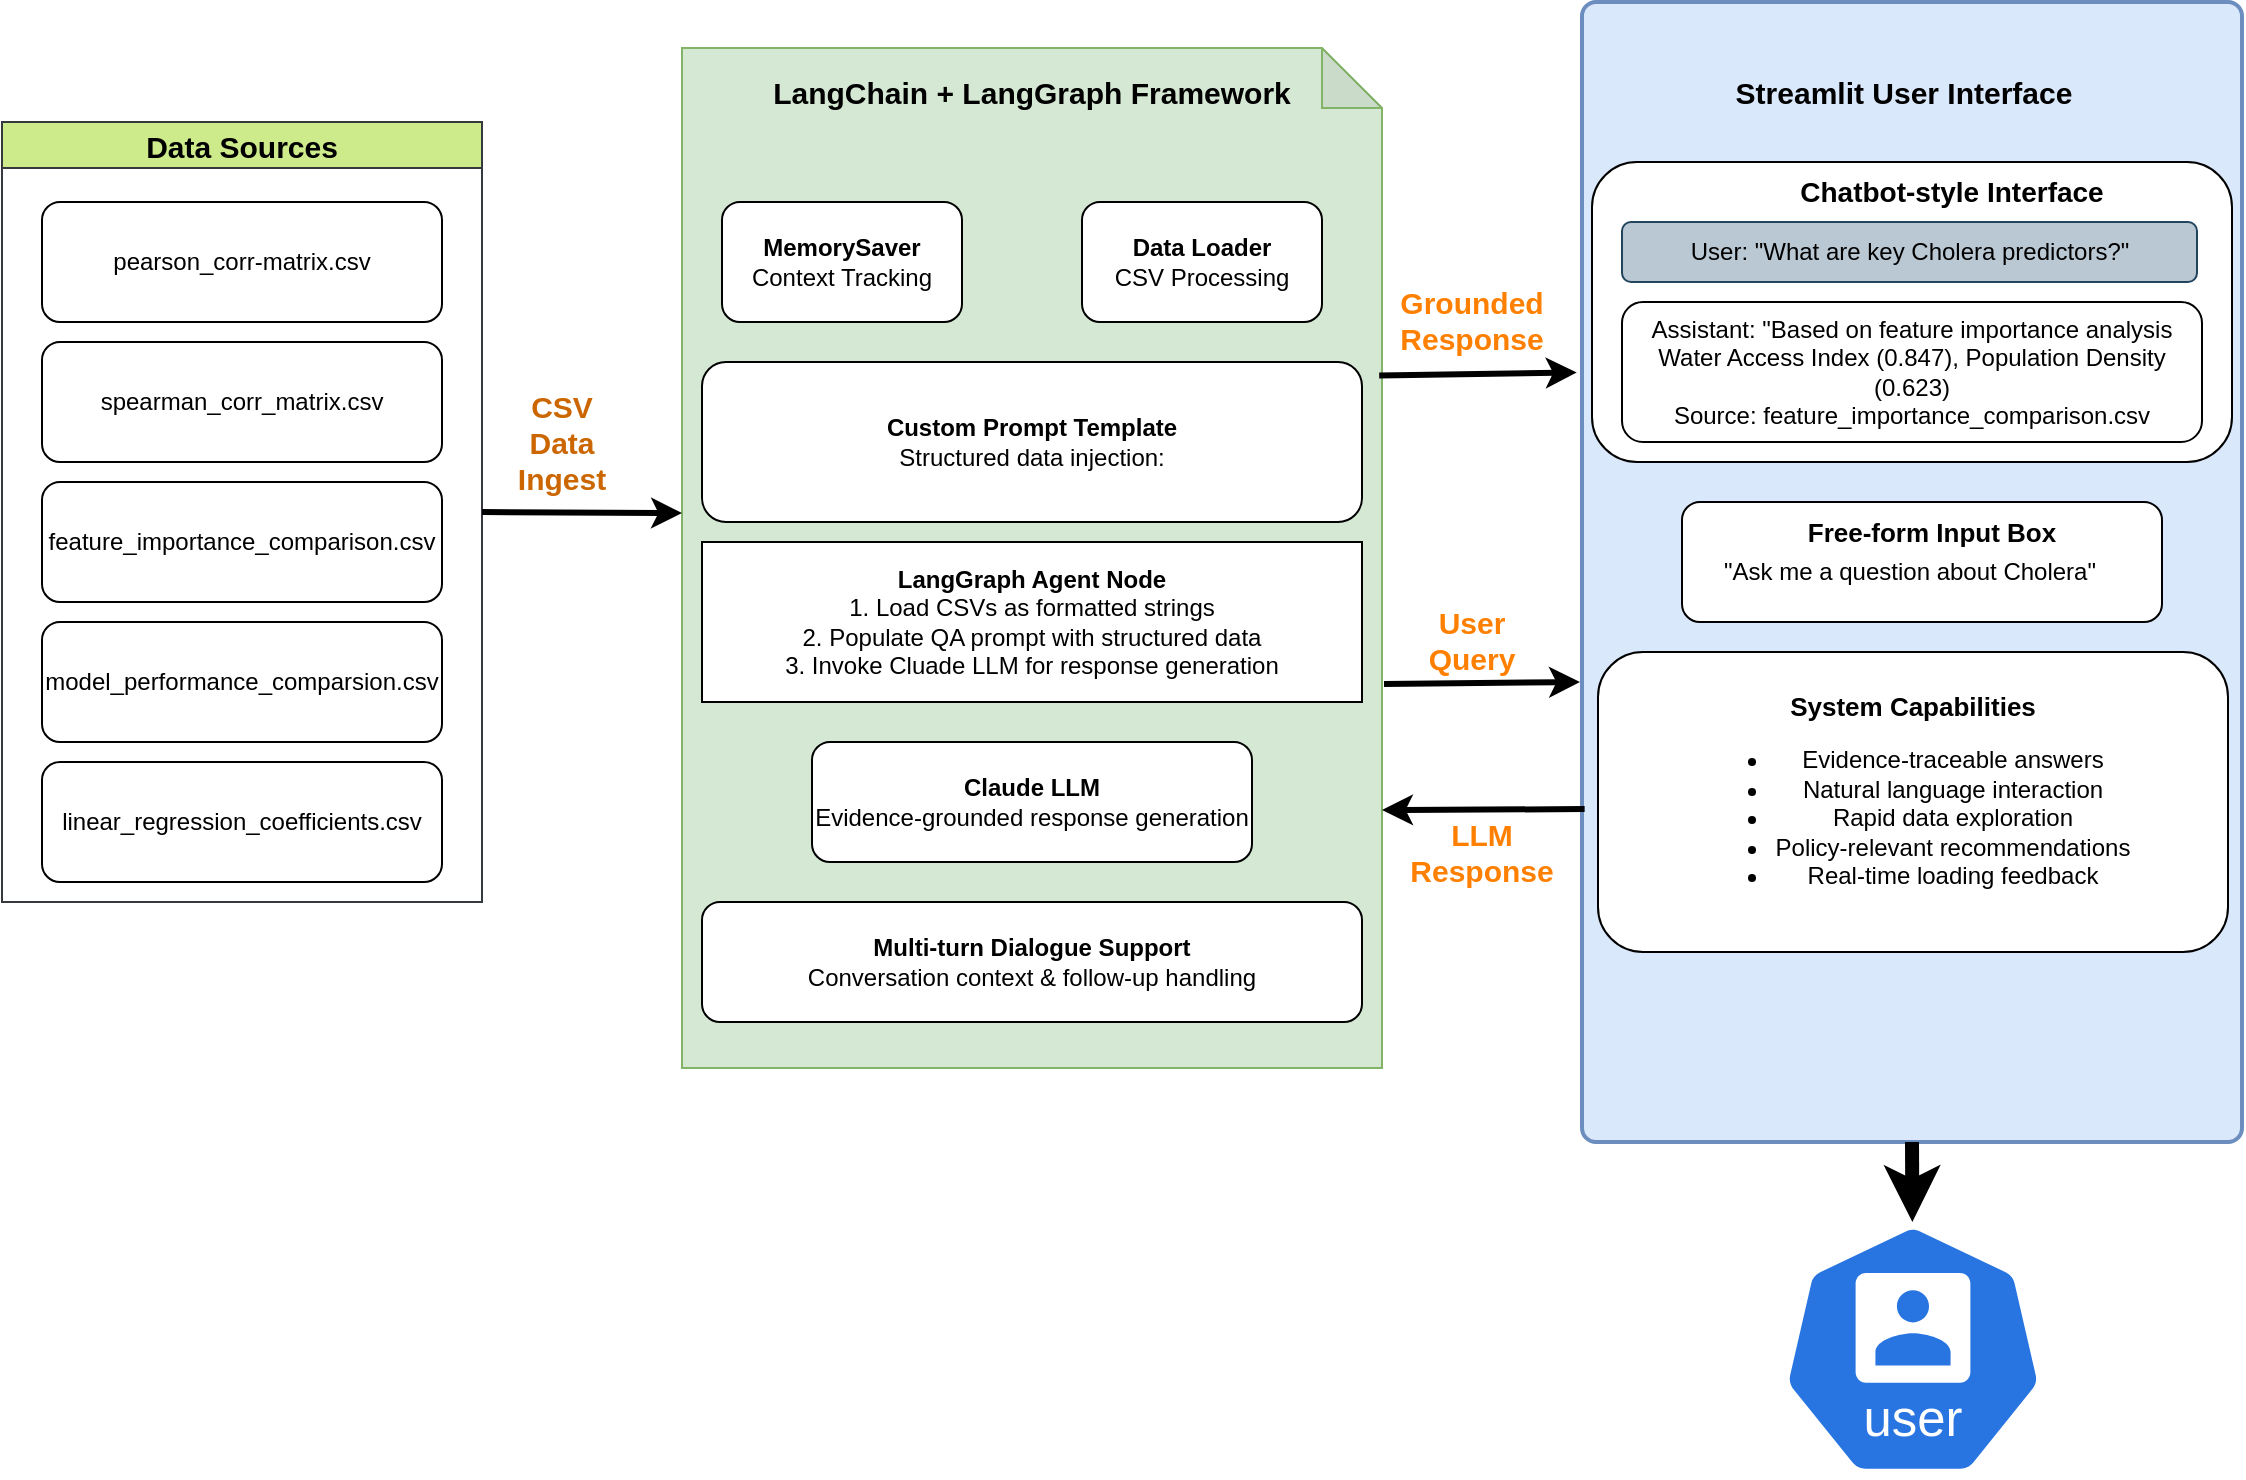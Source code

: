 <mxfile version="28.0.6">
  <diagram name="Page-1" id="7QFU5mV4ADdKodoRjjQw">
    <mxGraphModel dx="2066" dy="1151" grid="1" gridSize="10" guides="1" tooltips="1" connect="1" arrows="1" fold="1" page="1" pageScale="1" pageWidth="1169" pageHeight="827" math="0" shadow="0">
      <root>
        <mxCell id="0" />
        <mxCell id="1" parent="0" />
        <mxCell id="DBbt-ugRHZg0O07pfJXq-1" value="&lt;font style=&quot;font-size: 15px;&quot;&gt;Data Sources&lt;/font&gt;" style="swimlane;whiteSpace=wrap;html=1;fillColor=#cdeb8b;strokeColor=#36393d;" vertex="1" parent="1">
          <mxGeometry x="10" y="120" width="240" height="390" as="geometry" />
        </mxCell>
        <mxCell id="DBbt-ugRHZg0O07pfJXq-2" value="pearson_corr-matrix.csv" style="rounded=1;whiteSpace=wrap;html=1;" vertex="1" parent="DBbt-ugRHZg0O07pfJXq-1">
          <mxGeometry x="20" y="40" width="200" height="60" as="geometry" />
        </mxCell>
        <mxCell id="DBbt-ugRHZg0O07pfJXq-3" value="spearman_corr_matrix.csv" style="rounded=1;whiteSpace=wrap;html=1;" vertex="1" parent="DBbt-ugRHZg0O07pfJXq-1">
          <mxGeometry x="20" y="110" width="200" height="60" as="geometry" />
        </mxCell>
        <mxCell id="DBbt-ugRHZg0O07pfJXq-4" value="feature_importance_comparison.csv" style="rounded=1;whiteSpace=wrap;html=1;" vertex="1" parent="DBbt-ugRHZg0O07pfJXq-1">
          <mxGeometry x="20" y="180" width="200" height="60" as="geometry" />
        </mxCell>
        <mxCell id="DBbt-ugRHZg0O07pfJXq-5" value="model_performance_comparsion.csv" style="rounded=1;whiteSpace=wrap;html=1;" vertex="1" parent="DBbt-ugRHZg0O07pfJXq-1">
          <mxGeometry x="20" y="250" width="200" height="60" as="geometry" />
        </mxCell>
        <mxCell id="DBbt-ugRHZg0O07pfJXq-6" value="linear_regression_coefficients.csv" style="rounded=1;whiteSpace=wrap;html=1;" vertex="1" parent="DBbt-ugRHZg0O07pfJXq-1">
          <mxGeometry x="20" y="320" width="200" height="60" as="geometry" />
        </mxCell>
        <mxCell id="DBbt-ugRHZg0O07pfJXq-7" value="" style="shape=note;whiteSpace=wrap;html=1;backgroundOutline=1;darkOpacity=0.05;fillColor=#d5e8d4;strokeColor=#82b366;" vertex="1" parent="1">
          <mxGeometry x="350" y="83" width="350" height="510" as="geometry" />
        </mxCell>
        <mxCell id="DBbt-ugRHZg0O07pfJXq-8" value="&lt;font style=&quot;font-size: 15px;&quot;&gt;&lt;b style=&quot;&quot;&gt;LangChain + LangGraph Framework&lt;/b&gt;&lt;/font&gt;" style="text;html=1;align=center;verticalAlign=middle;whiteSpace=wrap;rounded=0;" vertex="1" parent="1">
          <mxGeometry x="390" y="90" width="270" height="30" as="geometry" />
        </mxCell>
        <mxCell id="DBbt-ugRHZg0O07pfJXq-9" value="&lt;b&gt;MemorySaver&lt;/b&gt;&lt;br&gt;Context Tracking" style="rounded=1;whiteSpace=wrap;html=1;" vertex="1" parent="1">
          <mxGeometry x="370" y="160" width="120" height="60" as="geometry" />
        </mxCell>
        <mxCell id="DBbt-ugRHZg0O07pfJXq-10" value="&lt;b&gt;Data Loader&lt;br&gt;&lt;/b&gt;CSV Processing" style="rounded=1;whiteSpace=wrap;html=1;" vertex="1" parent="1">
          <mxGeometry x="550" y="160" width="120" height="60" as="geometry" />
        </mxCell>
        <mxCell id="DBbt-ugRHZg0O07pfJXq-11" value="&lt;b&gt;Multi-turn Dialogue Support&lt;br&gt;&lt;/b&gt;Conversation context &amp;amp; follow-up handling" style="rounded=1;whiteSpace=wrap;html=1;" vertex="1" parent="1">
          <mxGeometry x="360" y="510" width="330" height="60" as="geometry" />
        </mxCell>
        <mxCell id="DBbt-ugRHZg0O07pfJXq-12" value="&lt;b&gt;Claude LLM&lt;br&gt;&lt;/b&gt;Evidence-grounded response generation" style="rounded=1;whiteSpace=wrap;html=1;" vertex="1" parent="1">
          <mxGeometry x="415" y="430" width="220" height="60" as="geometry" />
        </mxCell>
        <mxCell id="DBbt-ugRHZg0O07pfJXq-13" value="&lt;b&gt;LangGraph Agent Node&lt;br&gt;&lt;/b&gt;1. Load CSVs as formatted strings&lt;br&gt;2. Populate QA prompt with structured data&lt;br&gt;3. Invoke Cluade LLM for response generation" style="rounded=0;whiteSpace=wrap;html=1;" vertex="1" parent="1">
          <mxGeometry x="360" y="330" width="330" height="80" as="geometry" />
        </mxCell>
        <mxCell id="DBbt-ugRHZg0O07pfJXq-14" value="&lt;b&gt;Custom Prompt Template&lt;br&gt;&lt;/b&gt;Structured data injection:" style="rounded=1;whiteSpace=wrap;html=1;" vertex="1" parent="1">
          <mxGeometry x="360" y="240" width="330" height="80" as="geometry" />
        </mxCell>
        <mxCell id="DBbt-ugRHZg0O07pfJXq-15" value="" style="rounded=1;whiteSpace=wrap;html=1;absoluteArcSize=1;arcSize=14;strokeWidth=2;fillColor=#dae8fc;strokeColor=#6c8ebf;" vertex="1" parent="1">
          <mxGeometry x="800" y="60" width="330" height="570" as="geometry" />
        </mxCell>
        <mxCell id="DBbt-ugRHZg0O07pfJXq-16" value="&lt;font style=&quot;font-size: 15px;&quot;&gt;&lt;b style=&quot;&quot;&gt;Streamlit User Interface&lt;/b&gt;&lt;/font&gt;" style="text;html=1;align=center;verticalAlign=middle;whiteSpace=wrap;rounded=0;" vertex="1" parent="1">
          <mxGeometry x="826.25" y="90" width="270" height="30" as="geometry" />
        </mxCell>
        <mxCell id="DBbt-ugRHZg0O07pfJXq-17" value="" style="rounded=1;whiteSpace=wrap;html=1;" vertex="1" parent="1">
          <mxGeometry x="805" y="140" width="320" height="150" as="geometry" />
        </mxCell>
        <mxCell id="DBbt-ugRHZg0O07pfJXq-18" value="" style="rounded=1;whiteSpace=wrap;html=1;" vertex="1" parent="1">
          <mxGeometry x="850" y="310" width="240" height="60" as="geometry" />
        </mxCell>
        <mxCell id="DBbt-ugRHZg0O07pfJXq-19" value="&lt;b&gt;&lt;font style=&quot;font-size: 13px;&quot;&gt;System Capabilities&lt;/font&gt;&lt;/b&gt;&lt;div&gt;&lt;ul&gt;&lt;li&gt;Evidence-traceable answers&lt;/li&gt;&lt;li&gt;Natural language interaction&lt;/li&gt;&lt;li&gt;Rapid data exploration&lt;/li&gt;&lt;li&gt;Policy-relevant recommendations&lt;/li&gt;&lt;li&gt;Real-time loading feedback&lt;/li&gt;&lt;/ul&gt;&lt;/div&gt;" style="rounded=1;whiteSpace=wrap;html=1;" vertex="1" parent="1">
          <mxGeometry x="808" y="385" width="315" height="150" as="geometry" />
        </mxCell>
        <mxCell id="DBbt-ugRHZg0O07pfJXq-21" value="&lt;font style=&quot;font-size: 14px;&quot;&gt;&lt;b style=&quot;&quot;&gt;Chatbot-style Interface&lt;/b&gt;&lt;/font&gt;" style="text;html=1;align=center;verticalAlign=middle;whiteSpace=wrap;rounded=0;" vertex="1" parent="1">
          <mxGeometry x="850" y="140" width="270" height="30" as="geometry" />
        </mxCell>
        <mxCell id="DBbt-ugRHZg0O07pfJXq-22" value="User: &quot;What are key Cholera predictors?&quot;" style="rounded=1;whiteSpace=wrap;html=1;fillColor=#bac8d3;strokeColor=#23445d;" vertex="1" parent="1">
          <mxGeometry x="820" y="170" width="287.5" height="30" as="geometry" />
        </mxCell>
        <mxCell id="DBbt-ugRHZg0O07pfJXq-24" value="Assistant: &quot;Based on feature importance analysis&lt;div&gt;Water Access Index (0.847), Population Density (0.623)&lt;/div&gt;&lt;div&gt;&lt;span style=&quot;background-color: transparent; color: light-dark(rgb(0, 0, 0), rgb(255, 255, 255));&quot;&gt;Source: feature_importance_comparison.csv&lt;/span&gt;&lt;/div&gt;" style="rounded=1;whiteSpace=wrap;html=1;" vertex="1" parent="1">
          <mxGeometry x="820" y="210" width="290" height="70" as="geometry" />
        </mxCell>
        <mxCell id="DBbt-ugRHZg0O07pfJXq-25" value="&lt;font style=&quot;font-size: 13px;&quot;&gt;&lt;b&gt;Free-form Input Box&lt;/b&gt;&lt;/font&gt;" style="text;html=1;align=center;verticalAlign=middle;whiteSpace=wrap;rounded=0;" vertex="1" parent="1">
          <mxGeometry x="840" y="310" width="270" height="30" as="geometry" />
        </mxCell>
        <mxCell id="DBbt-ugRHZg0O07pfJXq-29" value="&quot;Ask me a question about Cholera&quot;" style="text;html=1;align=center;verticalAlign=middle;whiteSpace=wrap;rounded=0;" vertex="1" parent="1">
          <mxGeometry x="843.75" y="330" width="240" height="30" as="geometry" />
        </mxCell>
        <mxCell id="DBbt-ugRHZg0O07pfJXq-32" value="" style="aspect=fixed;sketch=0;html=1;dashed=0;whitespace=wrap;verticalLabelPosition=bottom;verticalAlign=top;fillColor=#2875E2;strokeColor=#ffffff;points=[[0.005,0.63,0],[0.1,0.2,0],[0.9,0.2,0],[0.5,0,0],[0.995,0.63,0],[0.72,0.99,0],[0.5,1,0],[0.28,0.99,0]];shape=mxgraph.kubernetes.icon2;kubernetesLabel=1;prIcon=user" vertex="1" parent="1">
          <mxGeometry x="899.25" y="670" width="132.5" height="127.2" as="geometry" />
        </mxCell>
        <mxCell id="DBbt-ugRHZg0O07pfJXq-37" value="" style="endArrow=classic;html=1;rounded=0;exitX=1;exitY=0.5;exitDx=0;exitDy=0;entryX=0;entryY=0.456;entryDx=0;entryDy=0;entryPerimeter=0;strokeWidth=3;" edge="1" parent="1" source="DBbt-ugRHZg0O07pfJXq-1" target="DBbt-ugRHZg0O07pfJXq-7">
          <mxGeometry width="50" height="50" relative="1" as="geometry">
            <mxPoint x="260" y="580" as="sourcePoint" />
            <mxPoint x="310" y="530" as="targetPoint" />
          </mxGeometry>
        </mxCell>
        <mxCell id="DBbt-ugRHZg0O07pfJXq-38" value="" style="endArrow=classic;html=1;rounded=0;exitX=0.996;exitY=0.321;exitDx=0;exitDy=0;exitPerimeter=0;entryX=-0.008;entryY=0.325;entryDx=0;entryDy=0;entryPerimeter=0;strokeWidth=3;" edge="1" parent="1" source="DBbt-ugRHZg0O07pfJXq-7" target="DBbt-ugRHZg0O07pfJXq-15">
          <mxGeometry width="50" height="50" relative="1" as="geometry">
            <mxPoint x="730" y="300" as="sourcePoint" />
            <mxPoint x="780" y="250" as="targetPoint" />
          </mxGeometry>
        </mxCell>
        <mxCell id="DBbt-ugRHZg0O07pfJXq-39" value="" style="endArrow=classic;html=1;rounded=0;exitX=0.996;exitY=0.321;exitDx=0;exitDy=0;exitPerimeter=0;entryX=-0.008;entryY=0.325;entryDx=0;entryDy=0;entryPerimeter=0;strokeWidth=3;" edge="1" parent="1">
          <mxGeometry width="50" height="50" relative="1" as="geometry">
            <mxPoint x="701" y="401" as="sourcePoint" />
            <mxPoint x="799" y="400" as="targetPoint" />
          </mxGeometry>
        </mxCell>
        <mxCell id="DBbt-ugRHZg0O07pfJXq-40" value="" style="endArrow=classic;html=1;rounded=0;exitX=0.004;exitY=0.708;exitDx=0;exitDy=0;exitPerimeter=0;strokeWidth=3;" edge="1" parent="1" source="DBbt-ugRHZg0O07pfJXq-15">
          <mxGeometry width="50" height="50" relative="1" as="geometry">
            <mxPoint x="720" y="510" as="sourcePoint" />
            <mxPoint x="700" y="464" as="targetPoint" />
          </mxGeometry>
        </mxCell>
        <mxCell id="DBbt-ugRHZg0O07pfJXq-41" value="&lt;b&gt;&lt;font style=&quot;font-size: 15px; color: rgb(204, 102, 0);&quot;&gt;CSV Data Ingest&lt;/font&gt;&lt;/b&gt;" style="text;html=1;align=center;verticalAlign=middle;whiteSpace=wrap;rounded=0;" vertex="1" parent="1">
          <mxGeometry x="260" y="265" width="60" height="30" as="geometry" />
        </mxCell>
        <mxCell id="DBbt-ugRHZg0O07pfJXq-42" value="&lt;b&gt;&lt;font style=&quot;font-size: 15px; color: rgb(255, 128, 0);&quot;&gt;Grounded Response&lt;/font&gt;&lt;/b&gt;" style="text;html=1;align=center;verticalAlign=middle;whiteSpace=wrap;rounded=0;" vertex="1" parent="1">
          <mxGeometry x="715" y="204" width="60" height="30" as="geometry" />
        </mxCell>
        <mxCell id="DBbt-ugRHZg0O07pfJXq-43" value="&lt;b&gt;&lt;font style=&quot;font-size: 15px; color: rgb(255, 128, 0);&quot;&gt;User Query&lt;/font&gt;&lt;/b&gt;" style="text;html=1;align=center;verticalAlign=middle;whiteSpace=wrap;rounded=0;" vertex="1" parent="1">
          <mxGeometry x="715" y="364" width="60" height="30" as="geometry" />
        </mxCell>
        <mxCell id="DBbt-ugRHZg0O07pfJXq-44" value="&lt;b&gt;&lt;font style=&quot;font-size: 15px; color: rgb(255, 128, 0);&quot;&gt;LLM Response&lt;/font&gt;&lt;/b&gt;" style="text;html=1;align=center;verticalAlign=middle;whiteSpace=wrap;rounded=0;" vertex="1" parent="1">
          <mxGeometry x="720" y="470" width="60" height="30" as="geometry" />
        </mxCell>
        <mxCell id="DBbt-ugRHZg0O07pfJXq-45" value="" style="endArrow=classic;html=1;rounded=0;exitX=0.5;exitY=1;exitDx=0;exitDy=0;strokeWidth=7;" edge="1" parent="1" source="DBbt-ugRHZg0O07pfJXq-15" target="DBbt-ugRHZg0O07pfJXq-32">
          <mxGeometry width="50" height="50" relative="1" as="geometry">
            <mxPoint x="810" y="720" as="sourcePoint" />
            <mxPoint x="860" y="670" as="targetPoint" />
          </mxGeometry>
        </mxCell>
      </root>
    </mxGraphModel>
  </diagram>
</mxfile>
